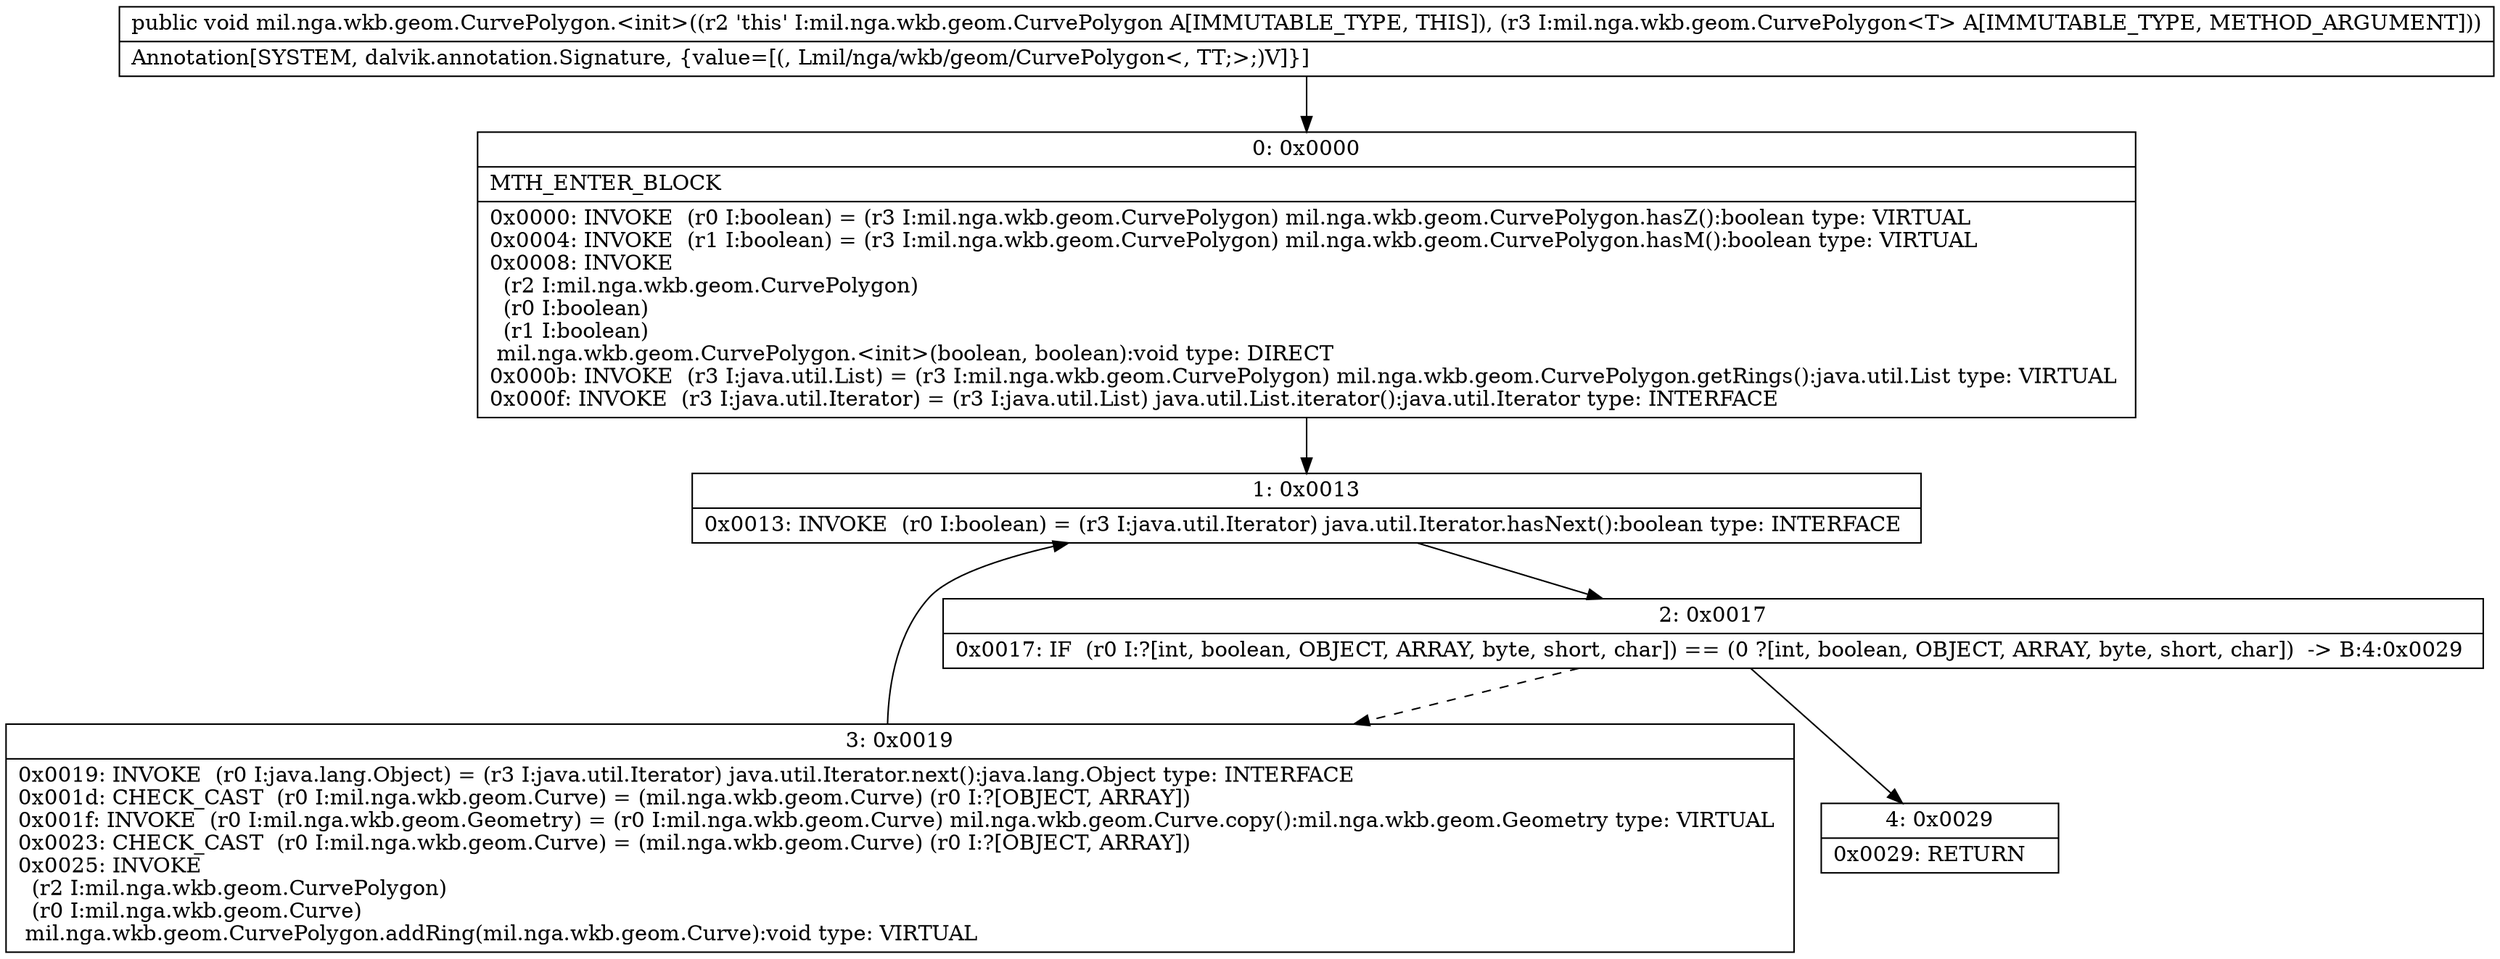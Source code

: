 digraph "CFG formil.nga.wkb.geom.CurvePolygon.\<init\>(Lmil\/nga\/wkb\/geom\/CurvePolygon;)V" {
Node_0 [shape=record,label="{0\:\ 0x0000|MTH_ENTER_BLOCK\l|0x0000: INVOKE  (r0 I:boolean) = (r3 I:mil.nga.wkb.geom.CurvePolygon) mil.nga.wkb.geom.CurvePolygon.hasZ():boolean type: VIRTUAL \l0x0004: INVOKE  (r1 I:boolean) = (r3 I:mil.nga.wkb.geom.CurvePolygon) mil.nga.wkb.geom.CurvePolygon.hasM():boolean type: VIRTUAL \l0x0008: INVOKE  \l  (r2 I:mil.nga.wkb.geom.CurvePolygon)\l  (r0 I:boolean)\l  (r1 I:boolean)\l mil.nga.wkb.geom.CurvePolygon.\<init\>(boolean, boolean):void type: DIRECT \l0x000b: INVOKE  (r3 I:java.util.List) = (r3 I:mil.nga.wkb.geom.CurvePolygon) mil.nga.wkb.geom.CurvePolygon.getRings():java.util.List type: VIRTUAL \l0x000f: INVOKE  (r3 I:java.util.Iterator) = (r3 I:java.util.List) java.util.List.iterator():java.util.Iterator type: INTERFACE \l}"];
Node_1 [shape=record,label="{1\:\ 0x0013|0x0013: INVOKE  (r0 I:boolean) = (r3 I:java.util.Iterator) java.util.Iterator.hasNext():boolean type: INTERFACE \l}"];
Node_2 [shape=record,label="{2\:\ 0x0017|0x0017: IF  (r0 I:?[int, boolean, OBJECT, ARRAY, byte, short, char]) == (0 ?[int, boolean, OBJECT, ARRAY, byte, short, char])  \-\> B:4:0x0029 \l}"];
Node_3 [shape=record,label="{3\:\ 0x0019|0x0019: INVOKE  (r0 I:java.lang.Object) = (r3 I:java.util.Iterator) java.util.Iterator.next():java.lang.Object type: INTERFACE \l0x001d: CHECK_CAST  (r0 I:mil.nga.wkb.geom.Curve) = (mil.nga.wkb.geom.Curve) (r0 I:?[OBJECT, ARRAY]) \l0x001f: INVOKE  (r0 I:mil.nga.wkb.geom.Geometry) = (r0 I:mil.nga.wkb.geom.Curve) mil.nga.wkb.geom.Curve.copy():mil.nga.wkb.geom.Geometry type: VIRTUAL \l0x0023: CHECK_CAST  (r0 I:mil.nga.wkb.geom.Curve) = (mil.nga.wkb.geom.Curve) (r0 I:?[OBJECT, ARRAY]) \l0x0025: INVOKE  \l  (r2 I:mil.nga.wkb.geom.CurvePolygon)\l  (r0 I:mil.nga.wkb.geom.Curve)\l mil.nga.wkb.geom.CurvePolygon.addRing(mil.nga.wkb.geom.Curve):void type: VIRTUAL \l}"];
Node_4 [shape=record,label="{4\:\ 0x0029|0x0029: RETURN   \l}"];
MethodNode[shape=record,label="{public void mil.nga.wkb.geom.CurvePolygon.\<init\>((r2 'this' I:mil.nga.wkb.geom.CurvePolygon A[IMMUTABLE_TYPE, THIS]), (r3 I:mil.nga.wkb.geom.CurvePolygon\<T\> A[IMMUTABLE_TYPE, METHOD_ARGUMENT]))  | Annotation[SYSTEM, dalvik.annotation.Signature, \{value=[(, Lmil\/nga\/wkb\/geom\/CurvePolygon\<, TT;\>;)V]\}]\l}"];
MethodNode -> Node_0;
Node_0 -> Node_1;
Node_1 -> Node_2;
Node_2 -> Node_3[style=dashed];
Node_2 -> Node_4;
Node_3 -> Node_1;
}

